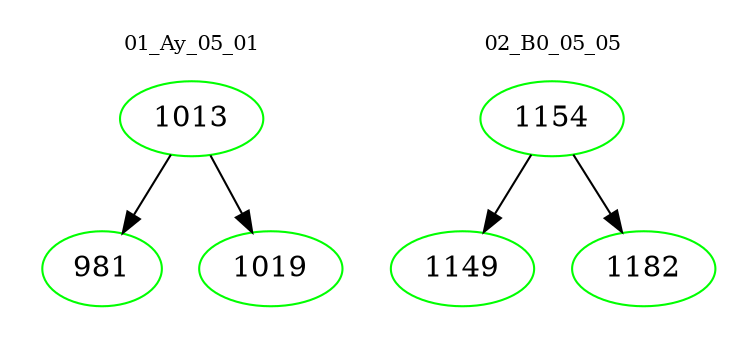 digraph{
subgraph cluster_0 {
color = white
label = "01_Ay_05_01";
fontsize=10;
T0_1013 [label="1013", color="green"]
T0_1013 -> T0_981 [color="black"]
T0_981 [label="981", color="green"]
T0_1013 -> T0_1019 [color="black"]
T0_1019 [label="1019", color="green"]
}
subgraph cluster_1 {
color = white
label = "02_B0_05_05";
fontsize=10;
T1_1154 [label="1154", color="green"]
T1_1154 -> T1_1149 [color="black"]
T1_1149 [label="1149", color="green"]
T1_1154 -> T1_1182 [color="black"]
T1_1182 [label="1182", color="green"]
}
}

